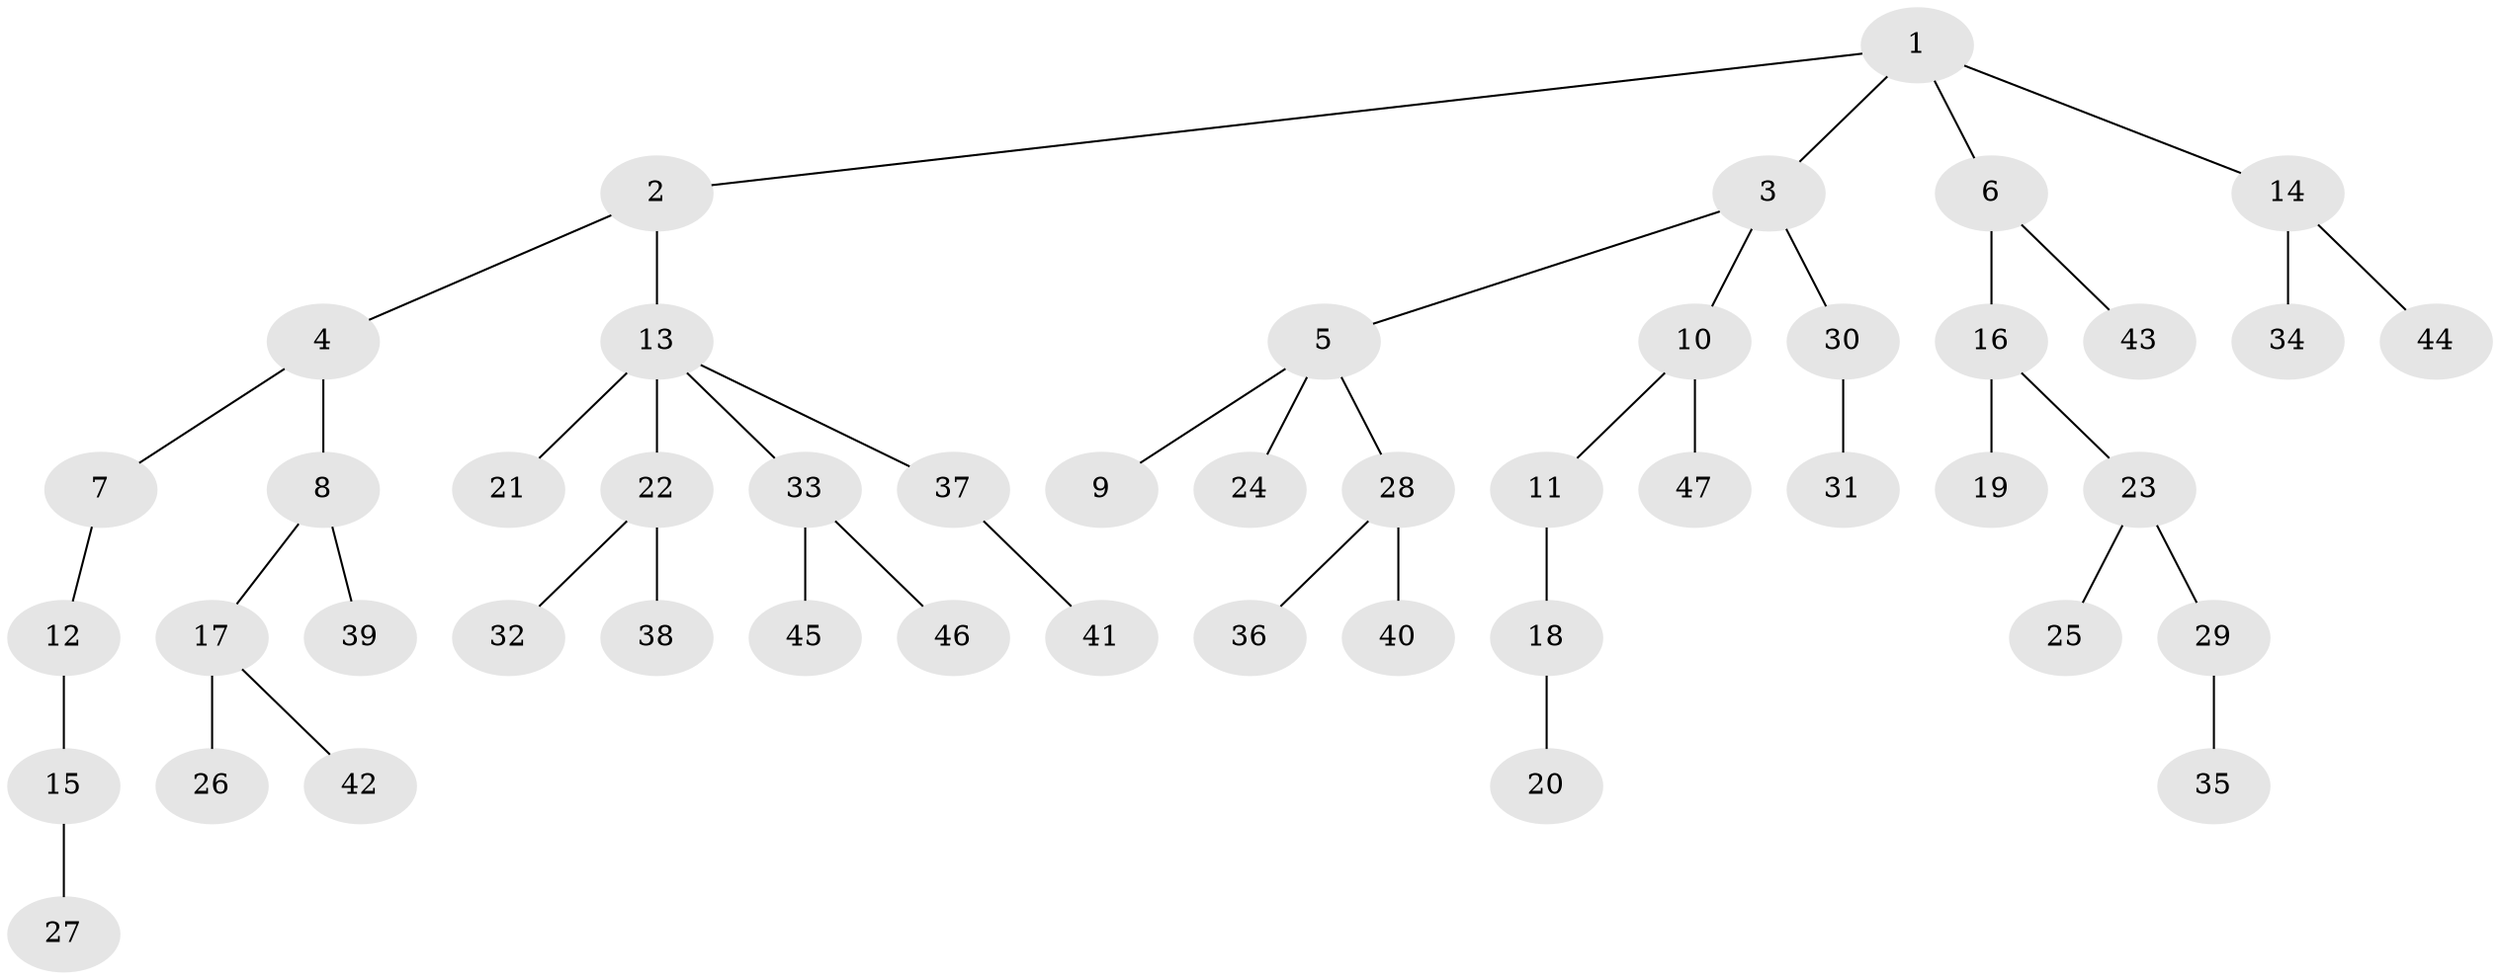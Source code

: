 // original degree distribution, {5: 0.033707865168539325, 4: 0.15730337078651685, 2: 0.19101123595505617, 1: 0.5280898876404494, 3: 0.0898876404494382}
// Generated by graph-tools (version 1.1) at 2025/36/03/09/25 02:36:58]
// undirected, 47 vertices, 46 edges
graph export_dot {
graph [start="1"]
  node [color=gray90,style=filled];
  1;
  2;
  3;
  4;
  5;
  6;
  7;
  8;
  9;
  10;
  11;
  12;
  13;
  14;
  15;
  16;
  17;
  18;
  19;
  20;
  21;
  22;
  23;
  24;
  25;
  26;
  27;
  28;
  29;
  30;
  31;
  32;
  33;
  34;
  35;
  36;
  37;
  38;
  39;
  40;
  41;
  42;
  43;
  44;
  45;
  46;
  47;
  1 -- 2 [weight=1.0];
  1 -- 3 [weight=1.0];
  1 -- 6 [weight=1.0];
  1 -- 14 [weight=1.0];
  2 -- 4 [weight=1.0];
  2 -- 13 [weight=1.0];
  3 -- 5 [weight=1.0];
  3 -- 10 [weight=1.0];
  3 -- 30 [weight=1.0];
  4 -- 7 [weight=1.0];
  4 -- 8 [weight=1.0];
  5 -- 9 [weight=1.0];
  5 -- 24 [weight=1.0];
  5 -- 28 [weight=1.0];
  6 -- 16 [weight=1.0];
  6 -- 43 [weight=1.0];
  7 -- 12 [weight=1.0];
  8 -- 17 [weight=1.0];
  8 -- 39 [weight=1.0];
  10 -- 11 [weight=1.0];
  10 -- 47 [weight=1.0];
  11 -- 18 [weight=2.0];
  12 -- 15 [weight=1.0];
  13 -- 21 [weight=2.0];
  13 -- 22 [weight=1.0];
  13 -- 33 [weight=1.0];
  13 -- 37 [weight=1.0];
  14 -- 34 [weight=1.0];
  14 -- 44 [weight=1.0];
  15 -- 27 [weight=2.0];
  16 -- 19 [weight=1.0];
  16 -- 23 [weight=1.0];
  17 -- 26 [weight=3.0];
  17 -- 42 [weight=1.0];
  18 -- 20 [weight=1.0];
  22 -- 32 [weight=1.0];
  22 -- 38 [weight=3.0];
  23 -- 25 [weight=1.0];
  23 -- 29 [weight=1.0];
  28 -- 36 [weight=1.0];
  28 -- 40 [weight=2.0];
  29 -- 35 [weight=2.0];
  30 -- 31 [weight=2.0];
  33 -- 45 [weight=1.0];
  33 -- 46 [weight=1.0];
  37 -- 41 [weight=1.0];
}
